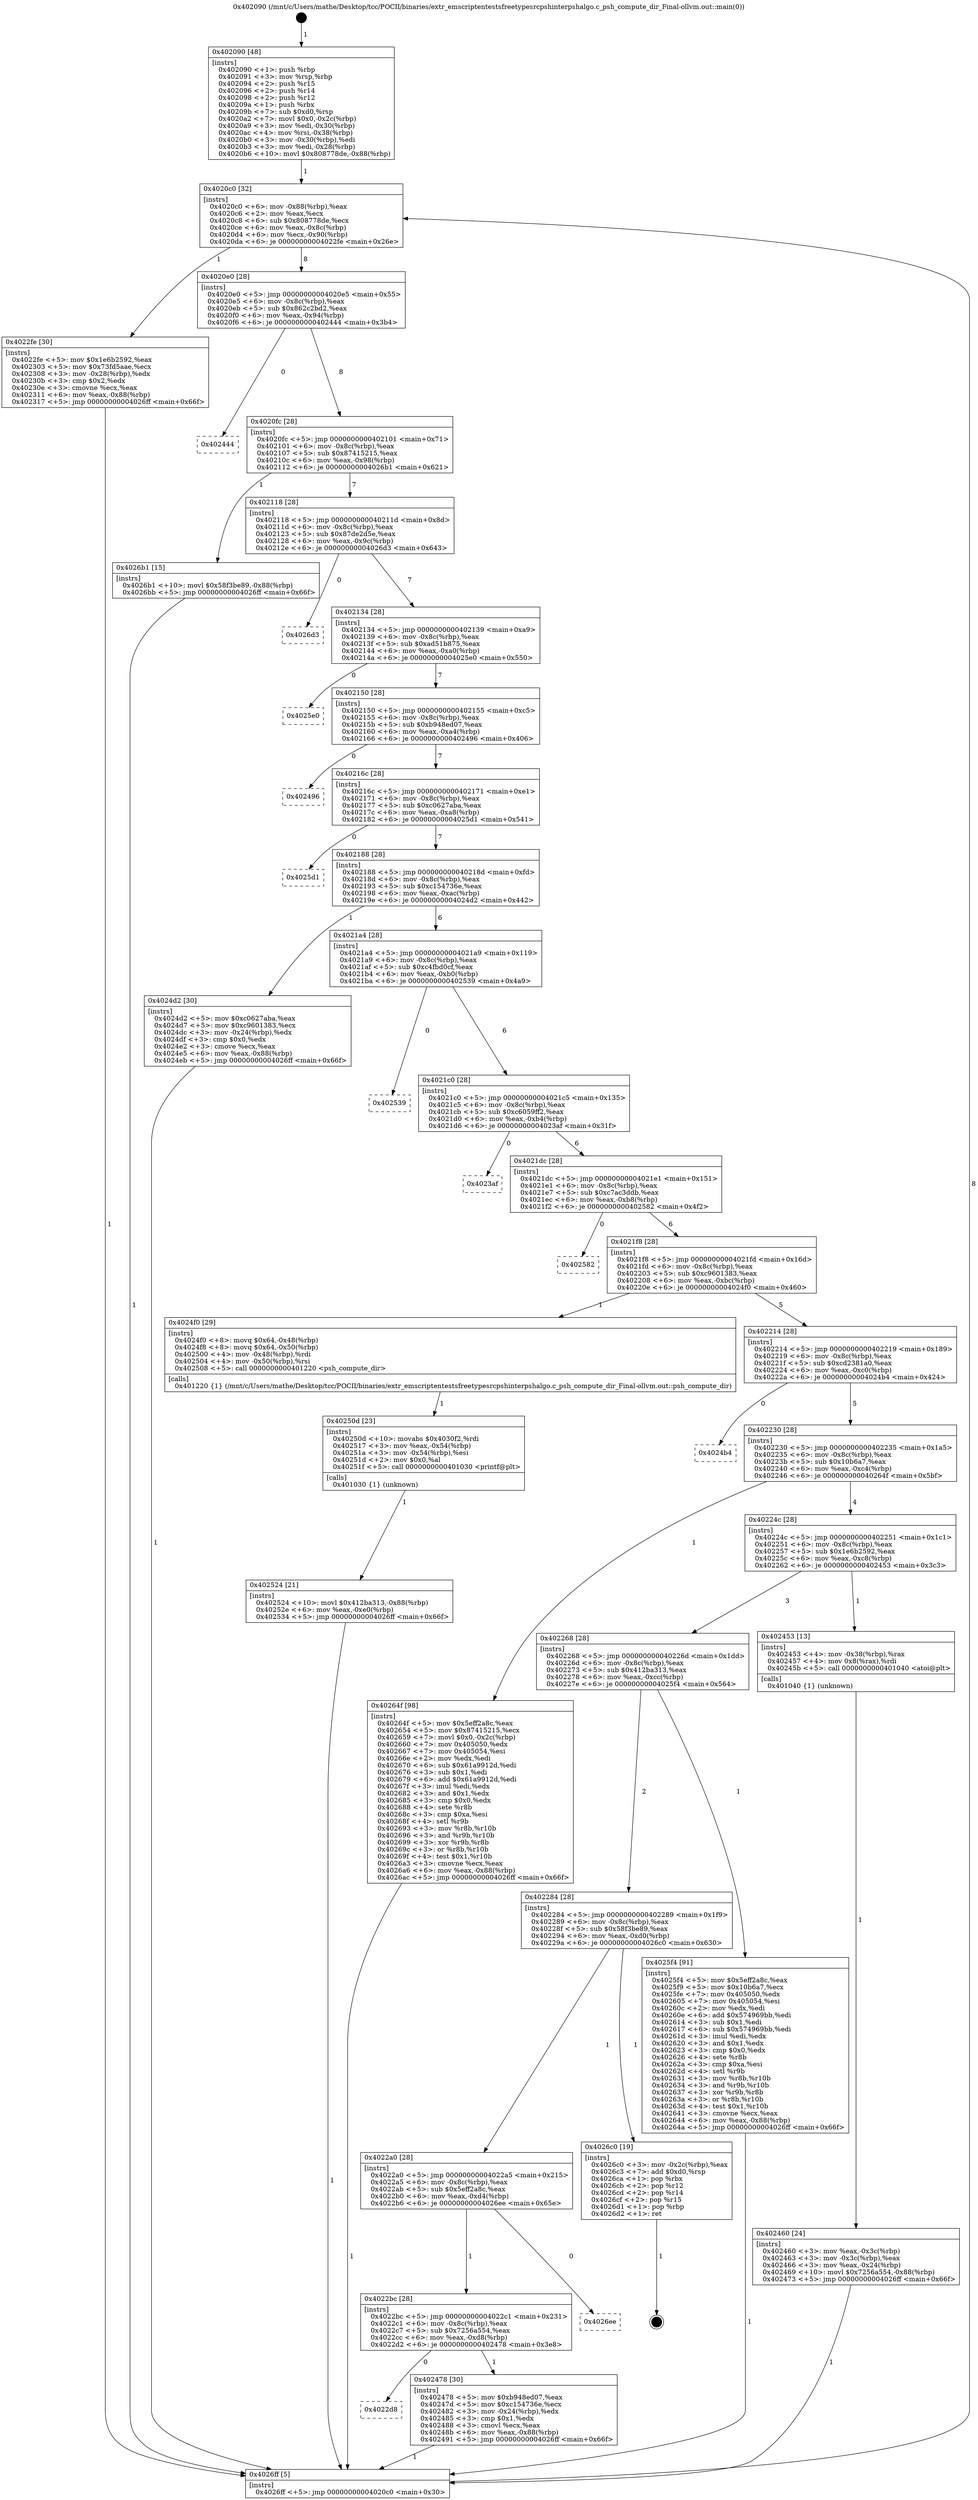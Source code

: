 digraph "0x402090" {
  label = "0x402090 (/mnt/c/Users/mathe/Desktop/tcc/POCII/binaries/extr_emscriptentestsfreetypesrcpshinterpshalgo.c_psh_compute_dir_Final-ollvm.out::main(0))"
  labelloc = "t"
  node[shape=record]

  Entry [label="",width=0.3,height=0.3,shape=circle,fillcolor=black,style=filled]
  "0x4020c0" [label="{
     0x4020c0 [32]\l
     | [instrs]\l
     &nbsp;&nbsp;0x4020c0 \<+6\>: mov -0x88(%rbp),%eax\l
     &nbsp;&nbsp;0x4020c6 \<+2\>: mov %eax,%ecx\l
     &nbsp;&nbsp;0x4020c8 \<+6\>: sub $0x808778de,%ecx\l
     &nbsp;&nbsp;0x4020ce \<+6\>: mov %eax,-0x8c(%rbp)\l
     &nbsp;&nbsp;0x4020d4 \<+6\>: mov %ecx,-0x90(%rbp)\l
     &nbsp;&nbsp;0x4020da \<+6\>: je 00000000004022fe \<main+0x26e\>\l
  }"]
  "0x4022fe" [label="{
     0x4022fe [30]\l
     | [instrs]\l
     &nbsp;&nbsp;0x4022fe \<+5\>: mov $0x1e6b2592,%eax\l
     &nbsp;&nbsp;0x402303 \<+5\>: mov $0x73fd5aae,%ecx\l
     &nbsp;&nbsp;0x402308 \<+3\>: mov -0x28(%rbp),%edx\l
     &nbsp;&nbsp;0x40230b \<+3\>: cmp $0x2,%edx\l
     &nbsp;&nbsp;0x40230e \<+3\>: cmovne %ecx,%eax\l
     &nbsp;&nbsp;0x402311 \<+6\>: mov %eax,-0x88(%rbp)\l
     &nbsp;&nbsp;0x402317 \<+5\>: jmp 00000000004026ff \<main+0x66f\>\l
  }"]
  "0x4020e0" [label="{
     0x4020e0 [28]\l
     | [instrs]\l
     &nbsp;&nbsp;0x4020e0 \<+5\>: jmp 00000000004020e5 \<main+0x55\>\l
     &nbsp;&nbsp;0x4020e5 \<+6\>: mov -0x8c(%rbp),%eax\l
     &nbsp;&nbsp;0x4020eb \<+5\>: sub $0x862c2bd2,%eax\l
     &nbsp;&nbsp;0x4020f0 \<+6\>: mov %eax,-0x94(%rbp)\l
     &nbsp;&nbsp;0x4020f6 \<+6\>: je 0000000000402444 \<main+0x3b4\>\l
  }"]
  "0x4026ff" [label="{
     0x4026ff [5]\l
     | [instrs]\l
     &nbsp;&nbsp;0x4026ff \<+5\>: jmp 00000000004020c0 \<main+0x30\>\l
  }"]
  "0x402090" [label="{
     0x402090 [48]\l
     | [instrs]\l
     &nbsp;&nbsp;0x402090 \<+1\>: push %rbp\l
     &nbsp;&nbsp;0x402091 \<+3\>: mov %rsp,%rbp\l
     &nbsp;&nbsp;0x402094 \<+2\>: push %r15\l
     &nbsp;&nbsp;0x402096 \<+2\>: push %r14\l
     &nbsp;&nbsp;0x402098 \<+2\>: push %r12\l
     &nbsp;&nbsp;0x40209a \<+1\>: push %rbx\l
     &nbsp;&nbsp;0x40209b \<+7\>: sub $0xd0,%rsp\l
     &nbsp;&nbsp;0x4020a2 \<+7\>: movl $0x0,-0x2c(%rbp)\l
     &nbsp;&nbsp;0x4020a9 \<+3\>: mov %edi,-0x30(%rbp)\l
     &nbsp;&nbsp;0x4020ac \<+4\>: mov %rsi,-0x38(%rbp)\l
     &nbsp;&nbsp;0x4020b0 \<+3\>: mov -0x30(%rbp),%edi\l
     &nbsp;&nbsp;0x4020b3 \<+3\>: mov %edi,-0x28(%rbp)\l
     &nbsp;&nbsp;0x4020b6 \<+10\>: movl $0x808778de,-0x88(%rbp)\l
  }"]
  Exit [label="",width=0.3,height=0.3,shape=circle,fillcolor=black,style=filled,peripheries=2]
  "0x402444" [label="{
     0x402444\l
  }", style=dashed]
  "0x4020fc" [label="{
     0x4020fc [28]\l
     | [instrs]\l
     &nbsp;&nbsp;0x4020fc \<+5\>: jmp 0000000000402101 \<main+0x71\>\l
     &nbsp;&nbsp;0x402101 \<+6\>: mov -0x8c(%rbp),%eax\l
     &nbsp;&nbsp;0x402107 \<+5\>: sub $0x87415215,%eax\l
     &nbsp;&nbsp;0x40210c \<+6\>: mov %eax,-0x98(%rbp)\l
     &nbsp;&nbsp;0x402112 \<+6\>: je 00000000004026b1 \<main+0x621\>\l
  }"]
  "0x402524" [label="{
     0x402524 [21]\l
     | [instrs]\l
     &nbsp;&nbsp;0x402524 \<+10\>: movl $0x412ba313,-0x88(%rbp)\l
     &nbsp;&nbsp;0x40252e \<+6\>: mov %eax,-0xe0(%rbp)\l
     &nbsp;&nbsp;0x402534 \<+5\>: jmp 00000000004026ff \<main+0x66f\>\l
  }"]
  "0x4026b1" [label="{
     0x4026b1 [15]\l
     | [instrs]\l
     &nbsp;&nbsp;0x4026b1 \<+10\>: movl $0x58f3be89,-0x88(%rbp)\l
     &nbsp;&nbsp;0x4026bb \<+5\>: jmp 00000000004026ff \<main+0x66f\>\l
  }"]
  "0x402118" [label="{
     0x402118 [28]\l
     | [instrs]\l
     &nbsp;&nbsp;0x402118 \<+5\>: jmp 000000000040211d \<main+0x8d\>\l
     &nbsp;&nbsp;0x40211d \<+6\>: mov -0x8c(%rbp),%eax\l
     &nbsp;&nbsp;0x402123 \<+5\>: sub $0x87de2d5e,%eax\l
     &nbsp;&nbsp;0x402128 \<+6\>: mov %eax,-0x9c(%rbp)\l
     &nbsp;&nbsp;0x40212e \<+6\>: je 00000000004026d3 \<main+0x643\>\l
  }"]
  "0x40250d" [label="{
     0x40250d [23]\l
     | [instrs]\l
     &nbsp;&nbsp;0x40250d \<+10\>: movabs $0x4030f2,%rdi\l
     &nbsp;&nbsp;0x402517 \<+3\>: mov %eax,-0x54(%rbp)\l
     &nbsp;&nbsp;0x40251a \<+3\>: mov -0x54(%rbp),%esi\l
     &nbsp;&nbsp;0x40251d \<+2\>: mov $0x0,%al\l
     &nbsp;&nbsp;0x40251f \<+5\>: call 0000000000401030 \<printf@plt\>\l
     | [calls]\l
     &nbsp;&nbsp;0x401030 \{1\} (unknown)\l
  }"]
  "0x4026d3" [label="{
     0x4026d3\l
  }", style=dashed]
  "0x402134" [label="{
     0x402134 [28]\l
     | [instrs]\l
     &nbsp;&nbsp;0x402134 \<+5\>: jmp 0000000000402139 \<main+0xa9\>\l
     &nbsp;&nbsp;0x402139 \<+6\>: mov -0x8c(%rbp),%eax\l
     &nbsp;&nbsp;0x40213f \<+5\>: sub $0xad51b875,%eax\l
     &nbsp;&nbsp;0x402144 \<+6\>: mov %eax,-0xa0(%rbp)\l
     &nbsp;&nbsp;0x40214a \<+6\>: je 00000000004025e0 \<main+0x550\>\l
  }"]
  "0x4022d8" [label="{
     0x4022d8\l
  }", style=dashed]
  "0x4025e0" [label="{
     0x4025e0\l
  }", style=dashed]
  "0x402150" [label="{
     0x402150 [28]\l
     | [instrs]\l
     &nbsp;&nbsp;0x402150 \<+5\>: jmp 0000000000402155 \<main+0xc5\>\l
     &nbsp;&nbsp;0x402155 \<+6\>: mov -0x8c(%rbp),%eax\l
     &nbsp;&nbsp;0x40215b \<+5\>: sub $0xb948ed07,%eax\l
     &nbsp;&nbsp;0x402160 \<+6\>: mov %eax,-0xa4(%rbp)\l
     &nbsp;&nbsp;0x402166 \<+6\>: je 0000000000402496 \<main+0x406\>\l
  }"]
  "0x402478" [label="{
     0x402478 [30]\l
     | [instrs]\l
     &nbsp;&nbsp;0x402478 \<+5\>: mov $0xb948ed07,%eax\l
     &nbsp;&nbsp;0x40247d \<+5\>: mov $0xc154736e,%ecx\l
     &nbsp;&nbsp;0x402482 \<+3\>: mov -0x24(%rbp),%edx\l
     &nbsp;&nbsp;0x402485 \<+3\>: cmp $0x1,%edx\l
     &nbsp;&nbsp;0x402488 \<+3\>: cmovl %ecx,%eax\l
     &nbsp;&nbsp;0x40248b \<+6\>: mov %eax,-0x88(%rbp)\l
     &nbsp;&nbsp;0x402491 \<+5\>: jmp 00000000004026ff \<main+0x66f\>\l
  }"]
  "0x402496" [label="{
     0x402496\l
  }", style=dashed]
  "0x40216c" [label="{
     0x40216c [28]\l
     | [instrs]\l
     &nbsp;&nbsp;0x40216c \<+5\>: jmp 0000000000402171 \<main+0xe1\>\l
     &nbsp;&nbsp;0x402171 \<+6\>: mov -0x8c(%rbp),%eax\l
     &nbsp;&nbsp;0x402177 \<+5\>: sub $0xc0627aba,%eax\l
     &nbsp;&nbsp;0x40217c \<+6\>: mov %eax,-0xa8(%rbp)\l
     &nbsp;&nbsp;0x402182 \<+6\>: je 00000000004025d1 \<main+0x541\>\l
  }"]
  "0x4022bc" [label="{
     0x4022bc [28]\l
     | [instrs]\l
     &nbsp;&nbsp;0x4022bc \<+5\>: jmp 00000000004022c1 \<main+0x231\>\l
     &nbsp;&nbsp;0x4022c1 \<+6\>: mov -0x8c(%rbp),%eax\l
     &nbsp;&nbsp;0x4022c7 \<+5\>: sub $0x7256a554,%eax\l
     &nbsp;&nbsp;0x4022cc \<+6\>: mov %eax,-0xd8(%rbp)\l
     &nbsp;&nbsp;0x4022d2 \<+6\>: je 0000000000402478 \<main+0x3e8\>\l
  }"]
  "0x4025d1" [label="{
     0x4025d1\l
  }", style=dashed]
  "0x402188" [label="{
     0x402188 [28]\l
     | [instrs]\l
     &nbsp;&nbsp;0x402188 \<+5\>: jmp 000000000040218d \<main+0xfd\>\l
     &nbsp;&nbsp;0x40218d \<+6\>: mov -0x8c(%rbp),%eax\l
     &nbsp;&nbsp;0x402193 \<+5\>: sub $0xc154736e,%eax\l
     &nbsp;&nbsp;0x402198 \<+6\>: mov %eax,-0xac(%rbp)\l
     &nbsp;&nbsp;0x40219e \<+6\>: je 00000000004024d2 \<main+0x442\>\l
  }"]
  "0x4026ee" [label="{
     0x4026ee\l
  }", style=dashed]
  "0x4024d2" [label="{
     0x4024d2 [30]\l
     | [instrs]\l
     &nbsp;&nbsp;0x4024d2 \<+5\>: mov $0xc0627aba,%eax\l
     &nbsp;&nbsp;0x4024d7 \<+5\>: mov $0xc9601383,%ecx\l
     &nbsp;&nbsp;0x4024dc \<+3\>: mov -0x24(%rbp),%edx\l
     &nbsp;&nbsp;0x4024df \<+3\>: cmp $0x0,%edx\l
     &nbsp;&nbsp;0x4024e2 \<+3\>: cmove %ecx,%eax\l
     &nbsp;&nbsp;0x4024e5 \<+6\>: mov %eax,-0x88(%rbp)\l
     &nbsp;&nbsp;0x4024eb \<+5\>: jmp 00000000004026ff \<main+0x66f\>\l
  }"]
  "0x4021a4" [label="{
     0x4021a4 [28]\l
     | [instrs]\l
     &nbsp;&nbsp;0x4021a4 \<+5\>: jmp 00000000004021a9 \<main+0x119\>\l
     &nbsp;&nbsp;0x4021a9 \<+6\>: mov -0x8c(%rbp),%eax\l
     &nbsp;&nbsp;0x4021af \<+5\>: sub $0xc4fbd0cf,%eax\l
     &nbsp;&nbsp;0x4021b4 \<+6\>: mov %eax,-0xb0(%rbp)\l
     &nbsp;&nbsp;0x4021ba \<+6\>: je 0000000000402539 \<main+0x4a9\>\l
  }"]
  "0x4022a0" [label="{
     0x4022a0 [28]\l
     | [instrs]\l
     &nbsp;&nbsp;0x4022a0 \<+5\>: jmp 00000000004022a5 \<main+0x215\>\l
     &nbsp;&nbsp;0x4022a5 \<+6\>: mov -0x8c(%rbp),%eax\l
     &nbsp;&nbsp;0x4022ab \<+5\>: sub $0x5eff2a8c,%eax\l
     &nbsp;&nbsp;0x4022b0 \<+6\>: mov %eax,-0xd4(%rbp)\l
     &nbsp;&nbsp;0x4022b6 \<+6\>: je 00000000004026ee \<main+0x65e\>\l
  }"]
  "0x402539" [label="{
     0x402539\l
  }", style=dashed]
  "0x4021c0" [label="{
     0x4021c0 [28]\l
     | [instrs]\l
     &nbsp;&nbsp;0x4021c0 \<+5\>: jmp 00000000004021c5 \<main+0x135\>\l
     &nbsp;&nbsp;0x4021c5 \<+6\>: mov -0x8c(%rbp),%eax\l
     &nbsp;&nbsp;0x4021cb \<+5\>: sub $0xc6059ff2,%eax\l
     &nbsp;&nbsp;0x4021d0 \<+6\>: mov %eax,-0xb4(%rbp)\l
     &nbsp;&nbsp;0x4021d6 \<+6\>: je 00000000004023af \<main+0x31f\>\l
  }"]
  "0x4026c0" [label="{
     0x4026c0 [19]\l
     | [instrs]\l
     &nbsp;&nbsp;0x4026c0 \<+3\>: mov -0x2c(%rbp),%eax\l
     &nbsp;&nbsp;0x4026c3 \<+7\>: add $0xd0,%rsp\l
     &nbsp;&nbsp;0x4026ca \<+1\>: pop %rbx\l
     &nbsp;&nbsp;0x4026cb \<+2\>: pop %r12\l
     &nbsp;&nbsp;0x4026cd \<+2\>: pop %r14\l
     &nbsp;&nbsp;0x4026cf \<+2\>: pop %r15\l
     &nbsp;&nbsp;0x4026d1 \<+1\>: pop %rbp\l
     &nbsp;&nbsp;0x4026d2 \<+1\>: ret\l
  }"]
  "0x4023af" [label="{
     0x4023af\l
  }", style=dashed]
  "0x4021dc" [label="{
     0x4021dc [28]\l
     | [instrs]\l
     &nbsp;&nbsp;0x4021dc \<+5\>: jmp 00000000004021e1 \<main+0x151\>\l
     &nbsp;&nbsp;0x4021e1 \<+6\>: mov -0x8c(%rbp),%eax\l
     &nbsp;&nbsp;0x4021e7 \<+5\>: sub $0xc7ac3ddb,%eax\l
     &nbsp;&nbsp;0x4021ec \<+6\>: mov %eax,-0xb8(%rbp)\l
     &nbsp;&nbsp;0x4021f2 \<+6\>: je 0000000000402582 \<main+0x4f2\>\l
  }"]
  "0x402284" [label="{
     0x402284 [28]\l
     | [instrs]\l
     &nbsp;&nbsp;0x402284 \<+5\>: jmp 0000000000402289 \<main+0x1f9\>\l
     &nbsp;&nbsp;0x402289 \<+6\>: mov -0x8c(%rbp),%eax\l
     &nbsp;&nbsp;0x40228f \<+5\>: sub $0x58f3be89,%eax\l
     &nbsp;&nbsp;0x402294 \<+6\>: mov %eax,-0xd0(%rbp)\l
     &nbsp;&nbsp;0x40229a \<+6\>: je 00000000004026c0 \<main+0x630\>\l
  }"]
  "0x402582" [label="{
     0x402582\l
  }", style=dashed]
  "0x4021f8" [label="{
     0x4021f8 [28]\l
     | [instrs]\l
     &nbsp;&nbsp;0x4021f8 \<+5\>: jmp 00000000004021fd \<main+0x16d\>\l
     &nbsp;&nbsp;0x4021fd \<+6\>: mov -0x8c(%rbp),%eax\l
     &nbsp;&nbsp;0x402203 \<+5\>: sub $0xc9601383,%eax\l
     &nbsp;&nbsp;0x402208 \<+6\>: mov %eax,-0xbc(%rbp)\l
     &nbsp;&nbsp;0x40220e \<+6\>: je 00000000004024f0 \<main+0x460\>\l
  }"]
  "0x4025f4" [label="{
     0x4025f4 [91]\l
     | [instrs]\l
     &nbsp;&nbsp;0x4025f4 \<+5\>: mov $0x5eff2a8c,%eax\l
     &nbsp;&nbsp;0x4025f9 \<+5\>: mov $0x10b6a7,%ecx\l
     &nbsp;&nbsp;0x4025fe \<+7\>: mov 0x405050,%edx\l
     &nbsp;&nbsp;0x402605 \<+7\>: mov 0x405054,%esi\l
     &nbsp;&nbsp;0x40260c \<+2\>: mov %edx,%edi\l
     &nbsp;&nbsp;0x40260e \<+6\>: add $0x574969bb,%edi\l
     &nbsp;&nbsp;0x402614 \<+3\>: sub $0x1,%edi\l
     &nbsp;&nbsp;0x402617 \<+6\>: sub $0x574969bb,%edi\l
     &nbsp;&nbsp;0x40261d \<+3\>: imul %edi,%edx\l
     &nbsp;&nbsp;0x402620 \<+3\>: and $0x1,%edx\l
     &nbsp;&nbsp;0x402623 \<+3\>: cmp $0x0,%edx\l
     &nbsp;&nbsp;0x402626 \<+4\>: sete %r8b\l
     &nbsp;&nbsp;0x40262a \<+3\>: cmp $0xa,%esi\l
     &nbsp;&nbsp;0x40262d \<+4\>: setl %r9b\l
     &nbsp;&nbsp;0x402631 \<+3\>: mov %r8b,%r10b\l
     &nbsp;&nbsp;0x402634 \<+3\>: and %r9b,%r10b\l
     &nbsp;&nbsp;0x402637 \<+3\>: xor %r9b,%r8b\l
     &nbsp;&nbsp;0x40263a \<+3\>: or %r8b,%r10b\l
     &nbsp;&nbsp;0x40263d \<+4\>: test $0x1,%r10b\l
     &nbsp;&nbsp;0x402641 \<+3\>: cmovne %ecx,%eax\l
     &nbsp;&nbsp;0x402644 \<+6\>: mov %eax,-0x88(%rbp)\l
     &nbsp;&nbsp;0x40264a \<+5\>: jmp 00000000004026ff \<main+0x66f\>\l
  }"]
  "0x4024f0" [label="{
     0x4024f0 [29]\l
     | [instrs]\l
     &nbsp;&nbsp;0x4024f0 \<+8\>: movq $0x64,-0x48(%rbp)\l
     &nbsp;&nbsp;0x4024f8 \<+8\>: movq $0x64,-0x50(%rbp)\l
     &nbsp;&nbsp;0x402500 \<+4\>: mov -0x48(%rbp),%rdi\l
     &nbsp;&nbsp;0x402504 \<+4\>: mov -0x50(%rbp),%rsi\l
     &nbsp;&nbsp;0x402508 \<+5\>: call 0000000000401220 \<psh_compute_dir\>\l
     | [calls]\l
     &nbsp;&nbsp;0x401220 \{1\} (/mnt/c/Users/mathe/Desktop/tcc/POCII/binaries/extr_emscriptentestsfreetypesrcpshinterpshalgo.c_psh_compute_dir_Final-ollvm.out::psh_compute_dir)\l
  }"]
  "0x402214" [label="{
     0x402214 [28]\l
     | [instrs]\l
     &nbsp;&nbsp;0x402214 \<+5\>: jmp 0000000000402219 \<main+0x189\>\l
     &nbsp;&nbsp;0x402219 \<+6\>: mov -0x8c(%rbp),%eax\l
     &nbsp;&nbsp;0x40221f \<+5\>: sub $0xcd2381a0,%eax\l
     &nbsp;&nbsp;0x402224 \<+6\>: mov %eax,-0xc0(%rbp)\l
     &nbsp;&nbsp;0x40222a \<+6\>: je 00000000004024b4 \<main+0x424\>\l
  }"]
  "0x402460" [label="{
     0x402460 [24]\l
     | [instrs]\l
     &nbsp;&nbsp;0x402460 \<+3\>: mov %eax,-0x3c(%rbp)\l
     &nbsp;&nbsp;0x402463 \<+3\>: mov -0x3c(%rbp),%eax\l
     &nbsp;&nbsp;0x402466 \<+3\>: mov %eax,-0x24(%rbp)\l
     &nbsp;&nbsp;0x402469 \<+10\>: movl $0x7256a554,-0x88(%rbp)\l
     &nbsp;&nbsp;0x402473 \<+5\>: jmp 00000000004026ff \<main+0x66f\>\l
  }"]
  "0x4024b4" [label="{
     0x4024b4\l
  }", style=dashed]
  "0x402230" [label="{
     0x402230 [28]\l
     | [instrs]\l
     &nbsp;&nbsp;0x402230 \<+5\>: jmp 0000000000402235 \<main+0x1a5\>\l
     &nbsp;&nbsp;0x402235 \<+6\>: mov -0x8c(%rbp),%eax\l
     &nbsp;&nbsp;0x40223b \<+5\>: sub $0x10b6a7,%eax\l
     &nbsp;&nbsp;0x402240 \<+6\>: mov %eax,-0xc4(%rbp)\l
     &nbsp;&nbsp;0x402246 \<+6\>: je 000000000040264f \<main+0x5bf\>\l
  }"]
  "0x402268" [label="{
     0x402268 [28]\l
     | [instrs]\l
     &nbsp;&nbsp;0x402268 \<+5\>: jmp 000000000040226d \<main+0x1dd\>\l
     &nbsp;&nbsp;0x40226d \<+6\>: mov -0x8c(%rbp),%eax\l
     &nbsp;&nbsp;0x402273 \<+5\>: sub $0x412ba313,%eax\l
     &nbsp;&nbsp;0x402278 \<+6\>: mov %eax,-0xcc(%rbp)\l
     &nbsp;&nbsp;0x40227e \<+6\>: je 00000000004025f4 \<main+0x564\>\l
  }"]
  "0x40264f" [label="{
     0x40264f [98]\l
     | [instrs]\l
     &nbsp;&nbsp;0x40264f \<+5\>: mov $0x5eff2a8c,%eax\l
     &nbsp;&nbsp;0x402654 \<+5\>: mov $0x87415215,%ecx\l
     &nbsp;&nbsp;0x402659 \<+7\>: movl $0x0,-0x2c(%rbp)\l
     &nbsp;&nbsp;0x402660 \<+7\>: mov 0x405050,%edx\l
     &nbsp;&nbsp;0x402667 \<+7\>: mov 0x405054,%esi\l
     &nbsp;&nbsp;0x40266e \<+2\>: mov %edx,%edi\l
     &nbsp;&nbsp;0x402670 \<+6\>: sub $0x61a9912d,%edi\l
     &nbsp;&nbsp;0x402676 \<+3\>: sub $0x1,%edi\l
     &nbsp;&nbsp;0x402679 \<+6\>: add $0x61a9912d,%edi\l
     &nbsp;&nbsp;0x40267f \<+3\>: imul %edi,%edx\l
     &nbsp;&nbsp;0x402682 \<+3\>: and $0x1,%edx\l
     &nbsp;&nbsp;0x402685 \<+3\>: cmp $0x0,%edx\l
     &nbsp;&nbsp;0x402688 \<+4\>: sete %r8b\l
     &nbsp;&nbsp;0x40268c \<+3\>: cmp $0xa,%esi\l
     &nbsp;&nbsp;0x40268f \<+4\>: setl %r9b\l
     &nbsp;&nbsp;0x402693 \<+3\>: mov %r8b,%r10b\l
     &nbsp;&nbsp;0x402696 \<+3\>: and %r9b,%r10b\l
     &nbsp;&nbsp;0x402699 \<+3\>: xor %r9b,%r8b\l
     &nbsp;&nbsp;0x40269c \<+3\>: or %r8b,%r10b\l
     &nbsp;&nbsp;0x40269f \<+4\>: test $0x1,%r10b\l
     &nbsp;&nbsp;0x4026a3 \<+3\>: cmovne %ecx,%eax\l
     &nbsp;&nbsp;0x4026a6 \<+6\>: mov %eax,-0x88(%rbp)\l
     &nbsp;&nbsp;0x4026ac \<+5\>: jmp 00000000004026ff \<main+0x66f\>\l
  }"]
  "0x40224c" [label="{
     0x40224c [28]\l
     | [instrs]\l
     &nbsp;&nbsp;0x40224c \<+5\>: jmp 0000000000402251 \<main+0x1c1\>\l
     &nbsp;&nbsp;0x402251 \<+6\>: mov -0x8c(%rbp),%eax\l
     &nbsp;&nbsp;0x402257 \<+5\>: sub $0x1e6b2592,%eax\l
     &nbsp;&nbsp;0x40225c \<+6\>: mov %eax,-0xc8(%rbp)\l
     &nbsp;&nbsp;0x402262 \<+6\>: je 0000000000402453 \<main+0x3c3\>\l
  }"]
  "0x402453" [label="{
     0x402453 [13]\l
     | [instrs]\l
     &nbsp;&nbsp;0x402453 \<+4\>: mov -0x38(%rbp),%rax\l
     &nbsp;&nbsp;0x402457 \<+4\>: mov 0x8(%rax),%rdi\l
     &nbsp;&nbsp;0x40245b \<+5\>: call 0000000000401040 \<atoi@plt\>\l
     | [calls]\l
     &nbsp;&nbsp;0x401040 \{1\} (unknown)\l
  }"]
  Entry -> "0x402090" [label=" 1"]
  "0x4020c0" -> "0x4022fe" [label=" 1"]
  "0x4020c0" -> "0x4020e0" [label=" 8"]
  "0x4022fe" -> "0x4026ff" [label=" 1"]
  "0x402090" -> "0x4020c0" [label=" 1"]
  "0x4026ff" -> "0x4020c0" [label=" 8"]
  "0x4026c0" -> Exit [label=" 1"]
  "0x4020e0" -> "0x402444" [label=" 0"]
  "0x4020e0" -> "0x4020fc" [label=" 8"]
  "0x4026b1" -> "0x4026ff" [label=" 1"]
  "0x4020fc" -> "0x4026b1" [label=" 1"]
  "0x4020fc" -> "0x402118" [label=" 7"]
  "0x40264f" -> "0x4026ff" [label=" 1"]
  "0x402118" -> "0x4026d3" [label=" 0"]
  "0x402118" -> "0x402134" [label=" 7"]
  "0x4025f4" -> "0x4026ff" [label=" 1"]
  "0x402134" -> "0x4025e0" [label=" 0"]
  "0x402134" -> "0x402150" [label=" 7"]
  "0x402524" -> "0x4026ff" [label=" 1"]
  "0x402150" -> "0x402496" [label=" 0"]
  "0x402150" -> "0x40216c" [label=" 7"]
  "0x40250d" -> "0x402524" [label=" 1"]
  "0x40216c" -> "0x4025d1" [label=" 0"]
  "0x40216c" -> "0x402188" [label=" 7"]
  "0x4024d2" -> "0x4026ff" [label=" 1"]
  "0x402188" -> "0x4024d2" [label=" 1"]
  "0x402188" -> "0x4021a4" [label=" 6"]
  "0x402478" -> "0x4026ff" [label=" 1"]
  "0x4021a4" -> "0x402539" [label=" 0"]
  "0x4021a4" -> "0x4021c0" [label=" 6"]
  "0x4022bc" -> "0x402478" [label=" 1"]
  "0x4021c0" -> "0x4023af" [label=" 0"]
  "0x4021c0" -> "0x4021dc" [label=" 6"]
  "0x4024f0" -> "0x40250d" [label=" 1"]
  "0x4021dc" -> "0x402582" [label=" 0"]
  "0x4021dc" -> "0x4021f8" [label=" 6"]
  "0x4022a0" -> "0x4026ee" [label=" 0"]
  "0x4021f8" -> "0x4024f0" [label=" 1"]
  "0x4021f8" -> "0x402214" [label=" 5"]
  "0x4022bc" -> "0x4022d8" [label=" 0"]
  "0x402214" -> "0x4024b4" [label=" 0"]
  "0x402214" -> "0x402230" [label=" 5"]
  "0x402284" -> "0x4026c0" [label=" 1"]
  "0x402230" -> "0x40264f" [label=" 1"]
  "0x402230" -> "0x40224c" [label=" 4"]
  "0x4022a0" -> "0x4022bc" [label=" 1"]
  "0x40224c" -> "0x402453" [label=" 1"]
  "0x40224c" -> "0x402268" [label=" 3"]
  "0x402453" -> "0x402460" [label=" 1"]
  "0x402460" -> "0x4026ff" [label=" 1"]
  "0x402284" -> "0x4022a0" [label=" 1"]
  "0x402268" -> "0x4025f4" [label=" 1"]
  "0x402268" -> "0x402284" [label=" 2"]
}
